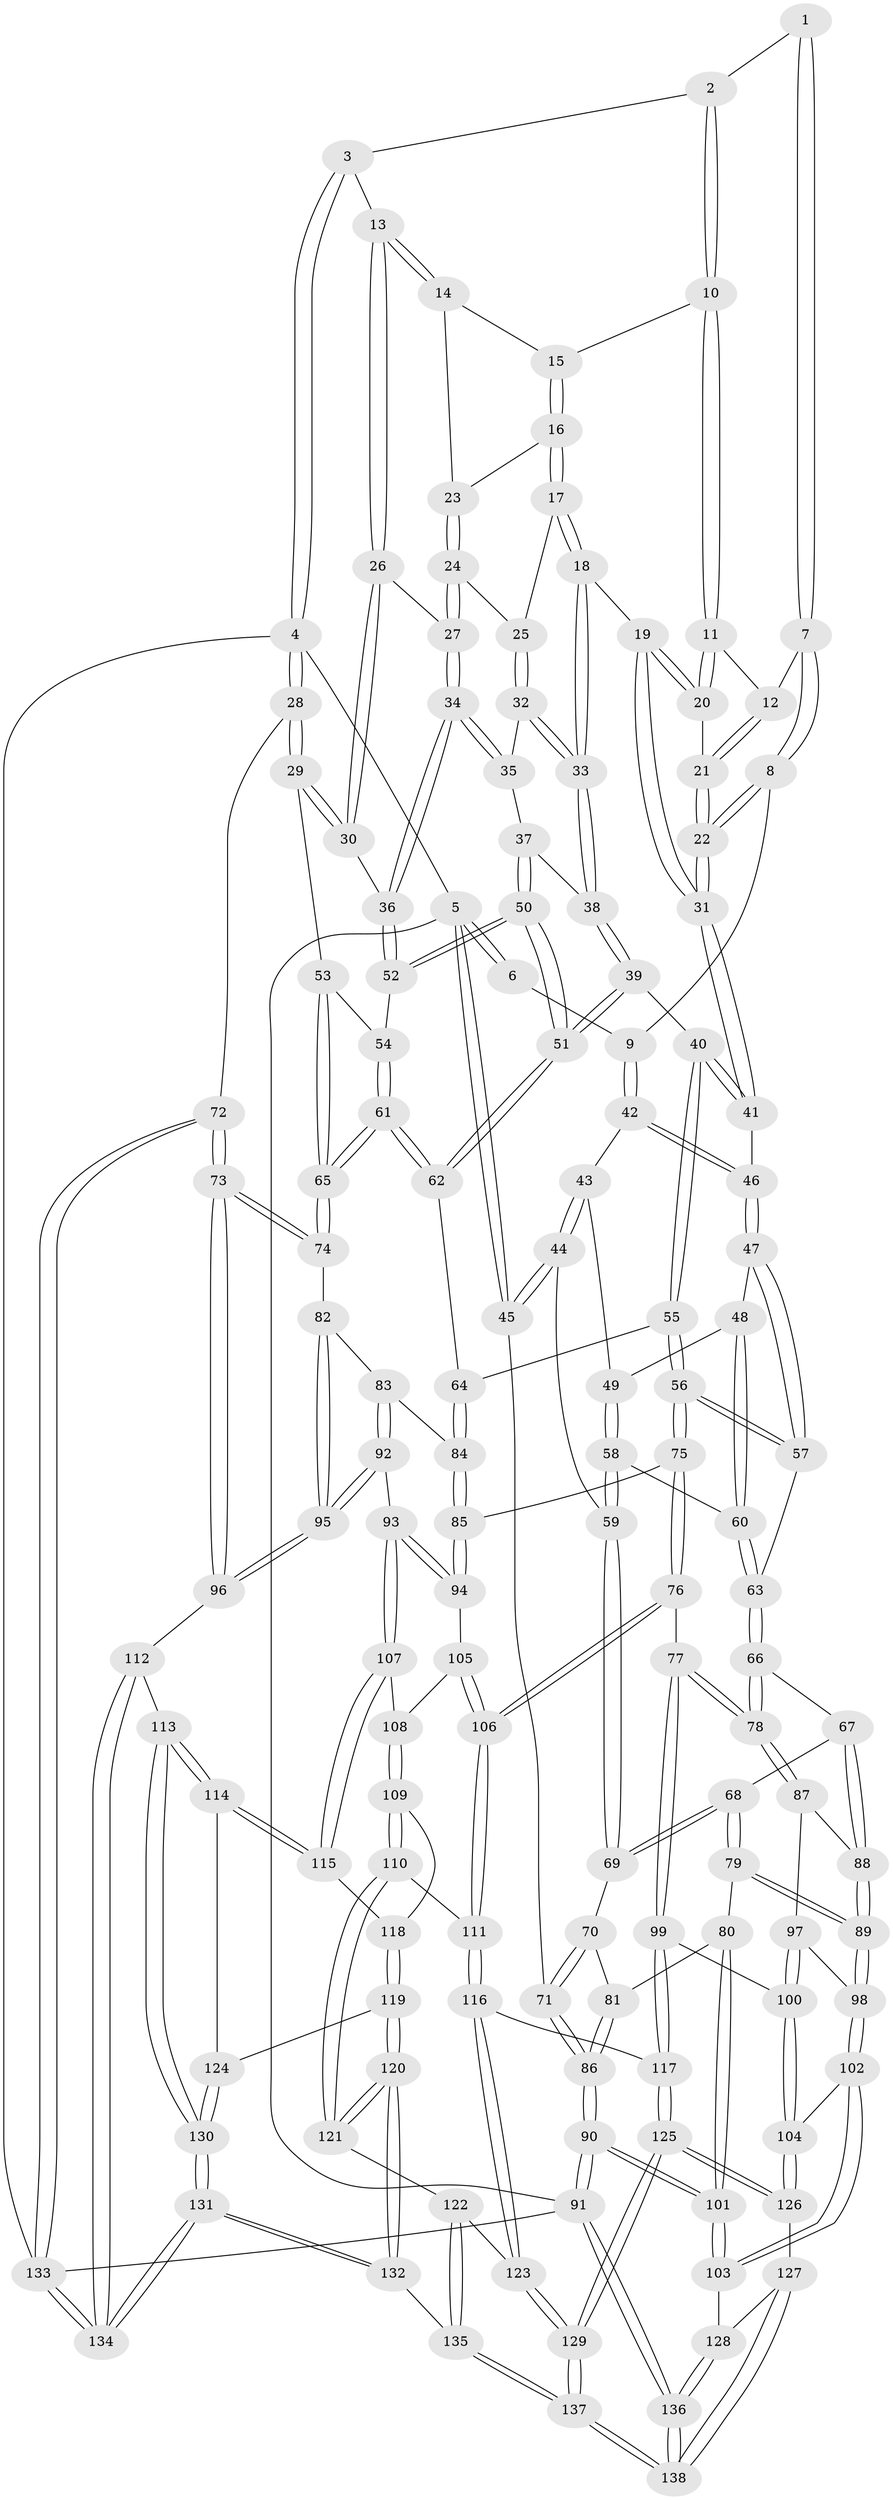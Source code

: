 // Generated by graph-tools (version 1.1) at 2025/11/02/27/25 16:11:53]
// undirected, 138 vertices, 342 edges
graph export_dot {
graph [start="1"]
  node [color=gray90,style=filled];
  1 [pos="+0.42838729433486117+0"];
  2 [pos="+0.6453443191657074+0"];
  3 [pos="+0.9409689590426175+0"];
  4 [pos="+1+0"];
  5 [pos="+0+0"];
  6 [pos="+0.12467497469513285+0"];
  7 [pos="+0.41018892065953944+0.025991689211377476"];
  8 [pos="+0.3050055827068282+0.10416713343433796"];
  9 [pos="+0.1748320489374733+0.12398082659123671"];
  10 [pos="+0.647831012591108+0"];
  11 [pos="+0.5569774513399263+0.0795594412507342"];
  12 [pos="+0.42300169236096735+0.05630783048643966"];
  13 [pos="+0.8702735914623936+0.10458533579587904"];
  14 [pos="+0.8003030771936611+0.09546191549779476"];
  15 [pos="+0.6868604070788646+0"];
  16 [pos="+0.6811138198119537+0.09867408825152672"];
  17 [pos="+0.6650525034135187+0.1295632397846908"];
  18 [pos="+0.6282980219991824+0.19167047227079276"];
  19 [pos="+0.6017749252307938+0.18118755379673282"];
  20 [pos="+0.552981088421327+0.10202005855797937"];
  21 [pos="+0.4447569925762502+0.14554971111668435"];
  22 [pos="+0.4313309800088138+0.20091732953185854"];
  23 [pos="+0.7559387947323155+0.1486211437832894"];
  24 [pos="+0.7622456884353613+0.1879522847029927"];
  25 [pos="+0.7608086719388435+0.18863730489442174"];
  26 [pos="+0.8835064786395664+0.12924735554807734"];
  27 [pos="+0.7946773000669066+0.2007462190791479"];
  28 [pos="+1+0.21901071904222866"];
  29 [pos="+1+0.2319992167199553"];
  30 [pos="+0.9794043906302572+0.19389331954808256"];
  31 [pos="+0.4326092059832709+0.23056064622363145"];
  32 [pos="+0.7043735394740475+0.22019200117076487"];
  33 [pos="+0.6405399343272479+0.21629307363432163"];
  34 [pos="+0.8161387780622906+0.2707471834791694"];
  35 [pos="+0.7217342787485082+0.24345486589215054"];
  36 [pos="+0.8163724379811348+0.27117746034123696"];
  37 [pos="+0.7370064695401178+0.2992395382876938"];
  38 [pos="+0.6361978707890767+0.23703440354945804"];
  39 [pos="+0.6187058869882014+0.3040817226111785"];
  40 [pos="+0.6178043952106533+0.3044382488088263"];
  41 [pos="+0.43052315371472333+0.23617953049920712"];
  42 [pos="+0.17119804893333992+0.13701020071538242"];
  43 [pos="+0.16771924895625884+0.14359504531892867"];
  44 [pos="+0+0.2421886757967473"];
  45 [pos="+0+0.2708249668630932"];
  46 [pos="+0.4300656972135409+0.2367973030910488"];
  47 [pos="+0.42185791557094277+0.25888802439029235"];
  48 [pos="+0.3772363080370184+0.26479860857872295"];
  49 [pos="+0.20090471928722642+0.25270895442604335"];
  50 [pos="+0.7447300014395403+0.3186848126047052"];
  51 [pos="+0.7068506562242272+0.3790224569402892"];
  52 [pos="+0.8154921043252434+0.2773166907089542"];
  53 [pos="+0.9819360672007843+0.31709392578073536"];
  54 [pos="+0.8397974329998291+0.3154289954283644"];
  55 [pos="+0.4841843098434007+0.4371182098410366"];
  56 [pos="+0.47607537617620227+0.4381302984089529"];
  57 [pos="+0.42982188916631464+0.4089993672738366"];
  58 [pos="+0.19933328244873913+0.33297672850937743"];
  59 [pos="+0.1811457600075298+0.3557265810203331"];
  60 [pos="+0.24718462814224126+0.3471312009671179"];
  61 [pos="+0.8273673656294002+0.4573324273907442"];
  62 [pos="+0.7071215069611889+0.3799746953937227"];
  63 [pos="+0.38491814040089445+0.4219801333442938"];
  64 [pos="+0.6175687281015081+0.4808649264185979"];
  65 [pos="+0.8486584475663738+0.4863031911231322"];
  66 [pos="+0.3307699290467904+0.47545872356419044"];
  67 [pos="+0.1812003180051569+0.49244294413023626"];
  68 [pos="+0.1761801596728355+0.4910991387527635"];
  69 [pos="+0.14536689878499873+0.44631542517799344"];
  70 [pos="+0.05781569778436188+0.4484315988587757"];
  71 [pos="+0+0.33389736325240243"];
  72 [pos="+1+0.6859491068539313"];
  73 [pos="+1+0.6853810429897731"];
  74 [pos="+0.8555264610616838+0.5212856421147559"];
  75 [pos="+0.4677909294249306+0.6561655589479994"];
  76 [pos="+0.43765997563142855+0.68578146919368"];
  77 [pos="+0.40437983113811465+0.6910806338386299"];
  78 [pos="+0.33027829987624974+0.6290946208429482"];
  79 [pos="+0.12499295829884628+0.6426661532411151"];
  80 [pos="+0.06848244812275035+0.6431142107384609"];
  81 [pos="+0.03973901800967021+0.5474587210944147"];
  82 [pos="+0.8414945370286618+0.5310511233885058"];
  83 [pos="+0.7142063321731414+0.5588761393095986"];
  84 [pos="+0.6542413655161703+0.5532167151726001"];
  85 [pos="+0.5920001456844861+0.6438777453464384"];
  86 [pos="+0+0.585721537761179"];
  87 [pos="+0.3216784456268664+0.6278175521810211"];
  88 [pos="+0.26029748880273607+0.5831308790461912"];
  89 [pos="+0.13381491112187688+0.6510696135815175"];
  90 [pos="+0+0.785697390887621"];
  91 [pos="+0+1"];
  92 [pos="+0.7198274817139376+0.7351558012741654"];
  93 [pos="+0.6761414100075975+0.7324694383423528"];
  94 [pos="+0.6693399682120782+0.727658298970577"];
  95 [pos="+0.7604699866097329+0.7485904962181005"];
  96 [pos="+0.8039508290411939+0.7970039510944646"];
  97 [pos="+0.2052389920833831+0.666126993064771"];
  98 [pos="+0.13450300443309168+0.6518664234248387"];
  99 [pos="+0.32595167129045427+0.7882183494609577"];
  100 [pos="+0.28055342459052535+0.8031803803911316"];
  101 [pos="+0+0.7851269764853346"];
  102 [pos="+0.14559722830270924+0.7542865077708232"];
  103 [pos="+0.002919769704436125+0.8485528831985333"];
  104 [pos="+0.2456289456119025+0.8262526950294669"];
  105 [pos="+0.5524283485907688+0.7734602969648339"];
  106 [pos="+0.4702761521404797+0.7364576686867309"];
  107 [pos="+0.6359408585064971+0.8033599009230812"];
  108 [pos="+0.5653661871504557+0.7897850166463994"];
  109 [pos="+0.569636429967162+0.8470222732836021"];
  110 [pos="+0.508607602217237+0.8515405053691827"];
  111 [pos="+0.4911440002987777+0.8374718235522975"];
  112 [pos="+0.787940454594864+0.873161802214722"];
  113 [pos="+0.7268864772172401+0.9122012314632078"];
  114 [pos="+0.6474129777344227+0.8709269203299772"];
  115 [pos="+0.6282827721017411+0.8497237384971248"];
  116 [pos="+0.42493365050888315+0.8938274824000244"];
  117 [pos="+0.3627043494093245+0.8482217877906612"];
  118 [pos="+0.5877751706440485+0.8558406623718665"];
  119 [pos="+0.5616662049780058+0.9342639298588601"];
  120 [pos="+0.5343316766461372+0.9403520080784655"];
  121 [pos="+0.5260313387969323+0.937535638846016"];
  122 [pos="+0.4995118244055058+0.9462955428690715"];
  123 [pos="+0.4345804216088809+0.9491804226931482"];
  124 [pos="+0.5892385915728706+0.9422499764302092"];
  125 [pos="+0.32339126936062+1"];
  126 [pos="+0.21696592611181917+0.8897270019959437"];
  127 [pos="+0.12673020765561688+0.9277479174937423"];
  128 [pos="+0.08000648101619909+0.9033598621975765"];
  129 [pos="+0.3476911873715319+1"];
  130 [pos="+0.6789646709736948+1"];
  131 [pos="+0.6725450694442142+1"];
  132 [pos="+0.5925600995610227+1"];
  133 [pos="+1+1"];
  134 [pos="+1+1"];
  135 [pos="+0.49767721028486117+1"];
  136 [pos="+0+1"];
  137 [pos="+0.34761129626942366+1"];
  138 [pos="+0.1276704488140186+1"];
  1 -- 2;
  1 -- 7;
  1 -- 7;
  2 -- 3;
  2 -- 10;
  2 -- 10;
  3 -- 4;
  3 -- 4;
  3 -- 13;
  4 -- 5;
  4 -- 28;
  4 -- 28;
  4 -- 133;
  5 -- 6;
  5 -- 6;
  5 -- 45;
  5 -- 45;
  5 -- 91;
  6 -- 9;
  7 -- 8;
  7 -- 8;
  7 -- 12;
  8 -- 9;
  8 -- 22;
  8 -- 22;
  9 -- 42;
  9 -- 42;
  10 -- 11;
  10 -- 11;
  10 -- 15;
  11 -- 12;
  11 -- 20;
  11 -- 20;
  12 -- 21;
  12 -- 21;
  13 -- 14;
  13 -- 14;
  13 -- 26;
  13 -- 26;
  14 -- 15;
  14 -- 23;
  15 -- 16;
  15 -- 16;
  16 -- 17;
  16 -- 17;
  16 -- 23;
  17 -- 18;
  17 -- 18;
  17 -- 25;
  18 -- 19;
  18 -- 33;
  18 -- 33;
  19 -- 20;
  19 -- 20;
  19 -- 31;
  19 -- 31;
  20 -- 21;
  21 -- 22;
  21 -- 22;
  22 -- 31;
  22 -- 31;
  23 -- 24;
  23 -- 24;
  24 -- 25;
  24 -- 27;
  24 -- 27;
  25 -- 32;
  25 -- 32;
  26 -- 27;
  26 -- 30;
  26 -- 30;
  27 -- 34;
  27 -- 34;
  28 -- 29;
  28 -- 29;
  28 -- 72;
  29 -- 30;
  29 -- 30;
  29 -- 53;
  30 -- 36;
  31 -- 41;
  31 -- 41;
  32 -- 33;
  32 -- 33;
  32 -- 35;
  33 -- 38;
  33 -- 38;
  34 -- 35;
  34 -- 35;
  34 -- 36;
  34 -- 36;
  35 -- 37;
  36 -- 52;
  36 -- 52;
  37 -- 38;
  37 -- 50;
  37 -- 50;
  38 -- 39;
  38 -- 39;
  39 -- 40;
  39 -- 51;
  39 -- 51;
  40 -- 41;
  40 -- 41;
  40 -- 55;
  40 -- 55;
  41 -- 46;
  42 -- 43;
  42 -- 46;
  42 -- 46;
  43 -- 44;
  43 -- 44;
  43 -- 49;
  44 -- 45;
  44 -- 45;
  44 -- 59;
  45 -- 71;
  46 -- 47;
  46 -- 47;
  47 -- 48;
  47 -- 57;
  47 -- 57;
  48 -- 49;
  48 -- 60;
  48 -- 60;
  49 -- 58;
  49 -- 58;
  50 -- 51;
  50 -- 51;
  50 -- 52;
  50 -- 52;
  51 -- 62;
  51 -- 62;
  52 -- 54;
  53 -- 54;
  53 -- 65;
  53 -- 65;
  54 -- 61;
  54 -- 61;
  55 -- 56;
  55 -- 56;
  55 -- 64;
  56 -- 57;
  56 -- 57;
  56 -- 75;
  56 -- 75;
  57 -- 63;
  58 -- 59;
  58 -- 59;
  58 -- 60;
  59 -- 69;
  59 -- 69;
  60 -- 63;
  60 -- 63;
  61 -- 62;
  61 -- 62;
  61 -- 65;
  61 -- 65;
  62 -- 64;
  63 -- 66;
  63 -- 66;
  64 -- 84;
  64 -- 84;
  65 -- 74;
  65 -- 74;
  66 -- 67;
  66 -- 78;
  66 -- 78;
  67 -- 68;
  67 -- 88;
  67 -- 88;
  68 -- 69;
  68 -- 69;
  68 -- 79;
  68 -- 79;
  69 -- 70;
  70 -- 71;
  70 -- 71;
  70 -- 81;
  71 -- 86;
  71 -- 86;
  72 -- 73;
  72 -- 73;
  72 -- 133;
  72 -- 133;
  73 -- 74;
  73 -- 74;
  73 -- 96;
  73 -- 96;
  74 -- 82;
  75 -- 76;
  75 -- 76;
  75 -- 85;
  76 -- 77;
  76 -- 106;
  76 -- 106;
  77 -- 78;
  77 -- 78;
  77 -- 99;
  77 -- 99;
  78 -- 87;
  78 -- 87;
  79 -- 80;
  79 -- 89;
  79 -- 89;
  80 -- 81;
  80 -- 101;
  80 -- 101;
  81 -- 86;
  81 -- 86;
  82 -- 83;
  82 -- 95;
  82 -- 95;
  83 -- 84;
  83 -- 92;
  83 -- 92;
  84 -- 85;
  84 -- 85;
  85 -- 94;
  85 -- 94;
  86 -- 90;
  86 -- 90;
  87 -- 88;
  87 -- 97;
  88 -- 89;
  88 -- 89;
  89 -- 98;
  89 -- 98;
  90 -- 91;
  90 -- 91;
  90 -- 101;
  90 -- 101;
  91 -- 136;
  91 -- 136;
  91 -- 133;
  92 -- 93;
  92 -- 95;
  92 -- 95;
  93 -- 94;
  93 -- 94;
  93 -- 107;
  93 -- 107;
  94 -- 105;
  95 -- 96;
  95 -- 96;
  96 -- 112;
  97 -- 98;
  97 -- 100;
  97 -- 100;
  98 -- 102;
  98 -- 102;
  99 -- 100;
  99 -- 117;
  99 -- 117;
  100 -- 104;
  100 -- 104;
  101 -- 103;
  101 -- 103;
  102 -- 103;
  102 -- 103;
  102 -- 104;
  103 -- 128;
  104 -- 126;
  104 -- 126;
  105 -- 106;
  105 -- 106;
  105 -- 108;
  106 -- 111;
  106 -- 111;
  107 -- 108;
  107 -- 115;
  107 -- 115;
  108 -- 109;
  108 -- 109;
  109 -- 110;
  109 -- 110;
  109 -- 118;
  110 -- 111;
  110 -- 121;
  110 -- 121;
  111 -- 116;
  111 -- 116;
  112 -- 113;
  112 -- 134;
  112 -- 134;
  113 -- 114;
  113 -- 114;
  113 -- 130;
  113 -- 130;
  114 -- 115;
  114 -- 115;
  114 -- 124;
  115 -- 118;
  116 -- 117;
  116 -- 123;
  116 -- 123;
  117 -- 125;
  117 -- 125;
  118 -- 119;
  118 -- 119;
  119 -- 120;
  119 -- 120;
  119 -- 124;
  120 -- 121;
  120 -- 121;
  120 -- 132;
  120 -- 132;
  121 -- 122;
  122 -- 123;
  122 -- 135;
  122 -- 135;
  123 -- 129;
  123 -- 129;
  124 -- 130;
  124 -- 130;
  125 -- 126;
  125 -- 126;
  125 -- 129;
  125 -- 129;
  126 -- 127;
  127 -- 128;
  127 -- 138;
  127 -- 138;
  128 -- 136;
  128 -- 136;
  129 -- 137;
  129 -- 137;
  130 -- 131;
  130 -- 131;
  131 -- 132;
  131 -- 132;
  131 -- 134;
  131 -- 134;
  132 -- 135;
  133 -- 134;
  133 -- 134;
  135 -- 137;
  135 -- 137;
  136 -- 138;
  136 -- 138;
  137 -- 138;
  137 -- 138;
}
